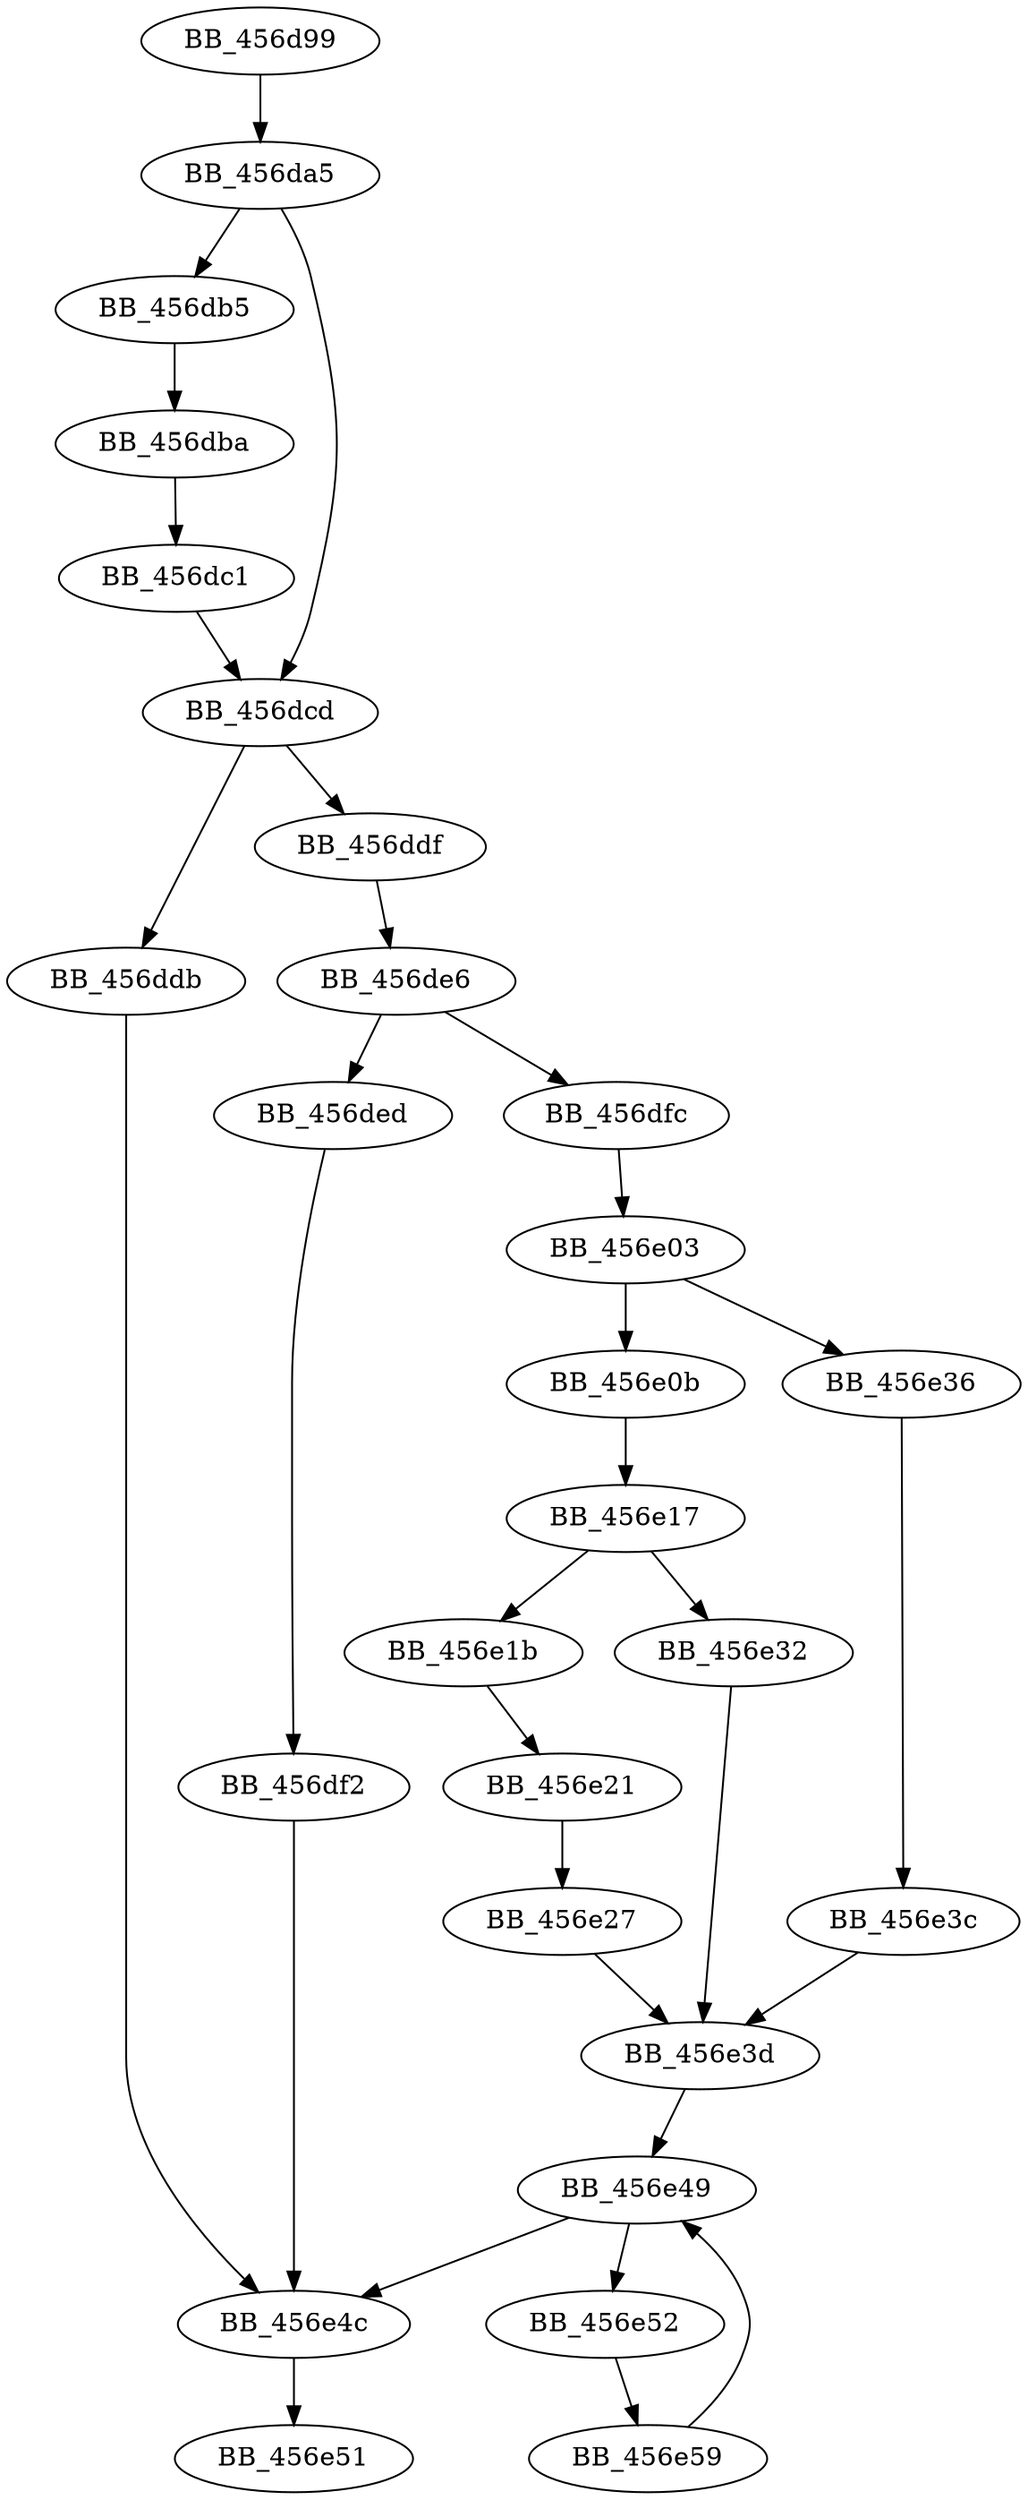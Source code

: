 DiGraph sub_456D99{
BB_456d99->BB_456da5
BB_456da5->BB_456db5
BB_456da5->BB_456dcd
BB_456db5->BB_456dba
BB_456dba->BB_456dc1
BB_456dc1->BB_456dcd
BB_456dcd->BB_456ddb
BB_456dcd->BB_456ddf
BB_456ddb->BB_456e4c
BB_456ddf->BB_456de6
BB_456de6->BB_456ded
BB_456de6->BB_456dfc
BB_456ded->BB_456df2
BB_456df2->BB_456e4c
BB_456dfc->BB_456e03
BB_456e03->BB_456e0b
BB_456e03->BB_456e36
BB_456e0b->BB_456e17
BB_456e17->BB_456e1b
BB_456e17->BB_456e32
BB_456e1b->BB_456e21
BB_456e21->BB_456e27
BB_456e27->BB_456e3d
BB_456e32->BB_456e3d
BB_456e36->BB_456e3c
BB_456e3c->BB_456e3d
BB_456e3d->BB_456e49
BB_456e49->BB_456e4c
BB_456e49->BB_456e52
BB_456e4c->BB_456e51
BB_456e52->BB_456e59
BB_456e59->BB_456e49
}

